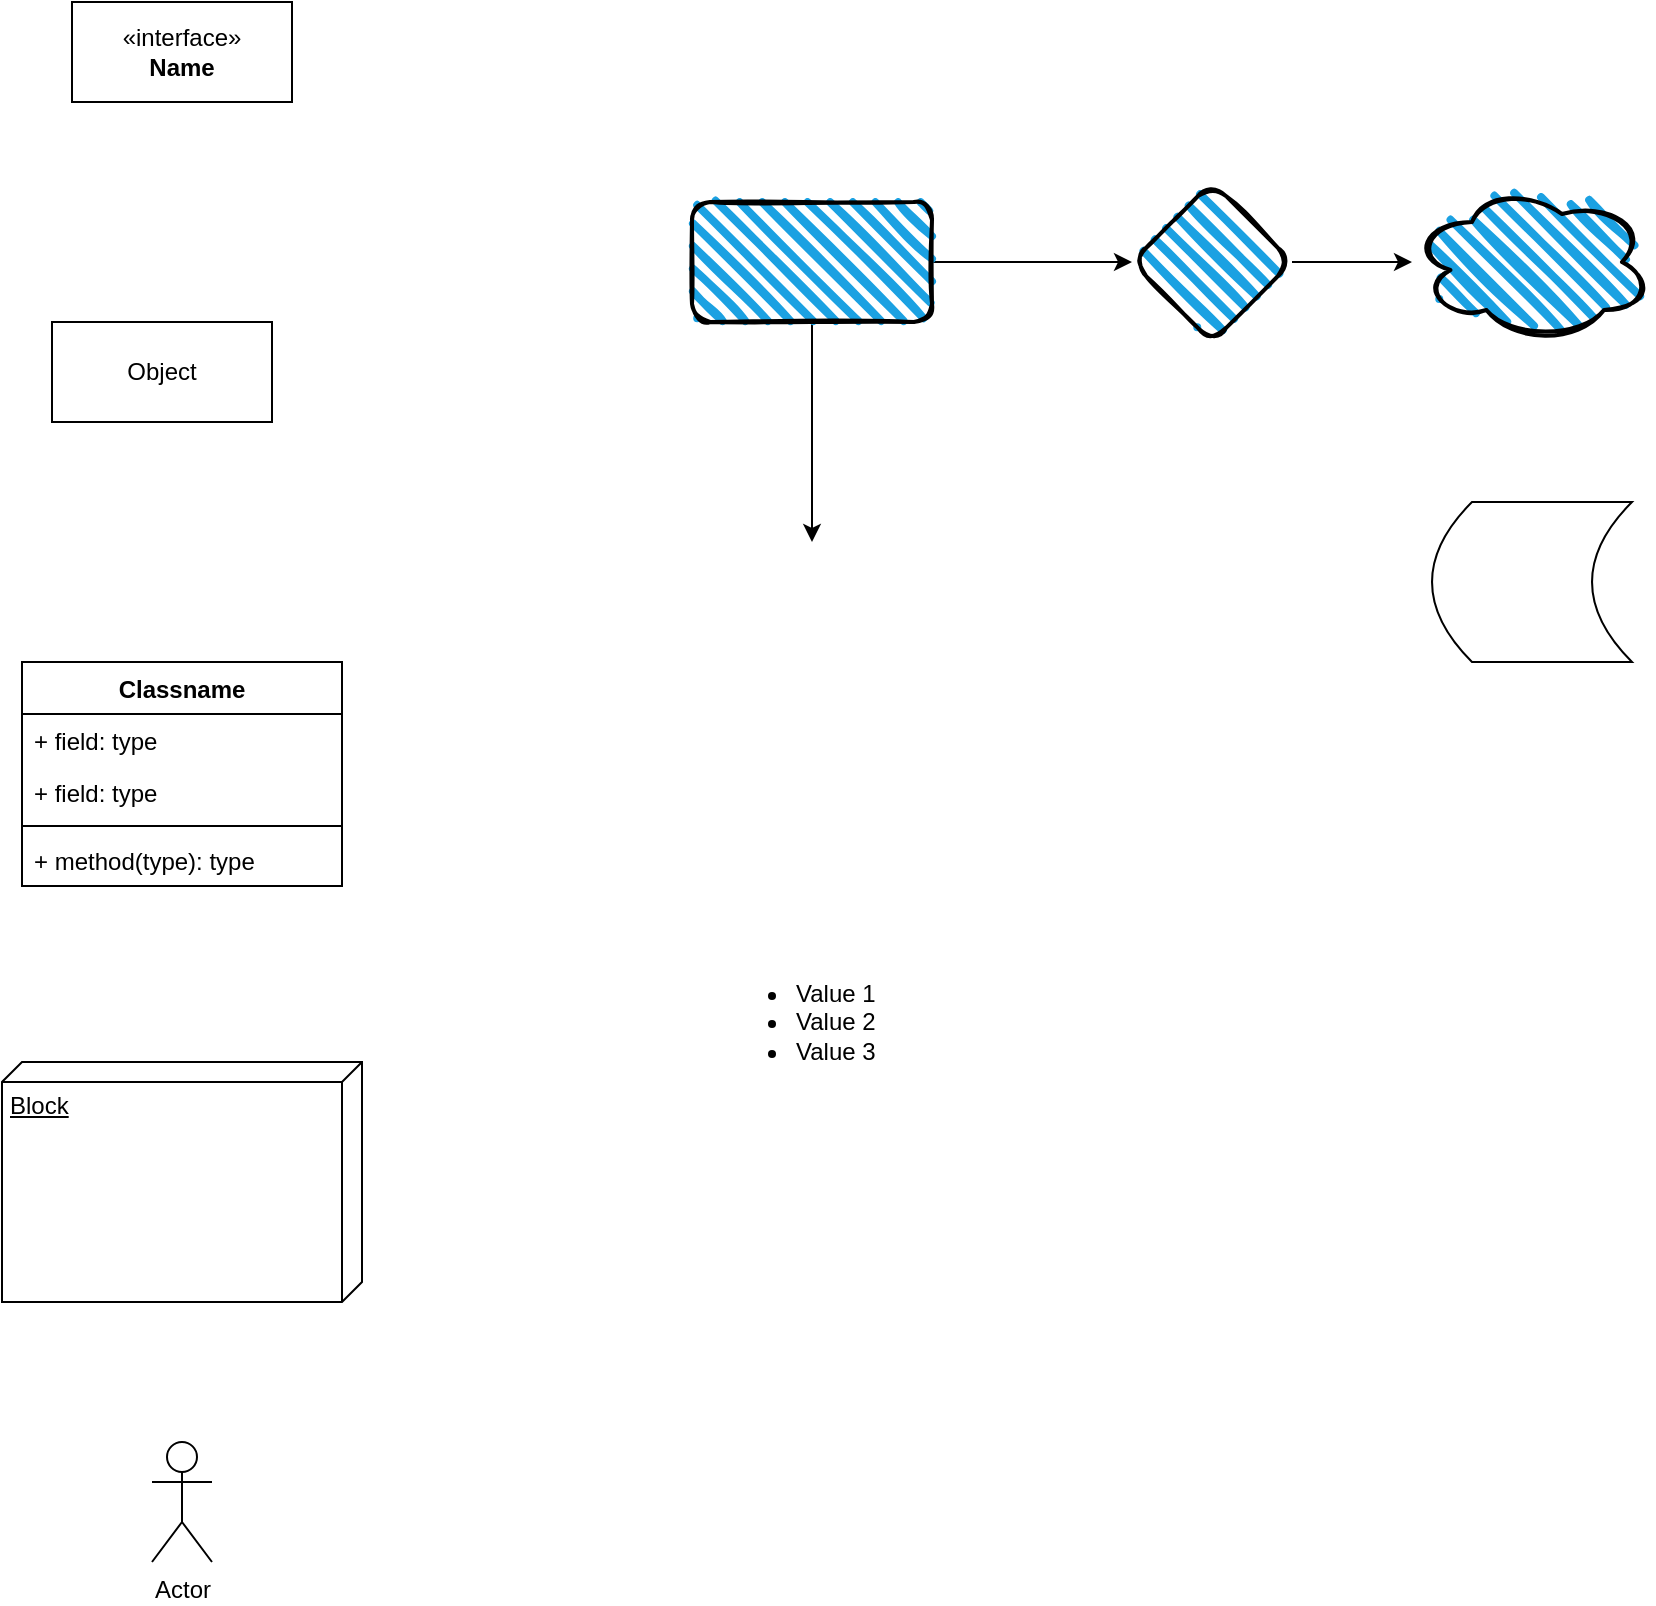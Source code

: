 <mxfile version="26.1.3">
  <diagram name="第 1 页" id="fyGBeI7t3sa9vGeQ4amO">
    <mxGraphModel dx="2074" dy="1098" grid="1" gridSize="10" guides="1" tooltips="1" connect="1" arrows="1" fold="1" page="1" pageScale="1" pageWidth="827" pageHeight="1169" math="0" shadow="0">
      <root>
        <mxCell id="0" />
        <mxCell id="1" parent="0" />
        <mxCell id="Q-WBJ3NwqoDS9j6F_HiP-1" value="Object" style="html=1;whiteSpace=wrap;" vertex="1" parent="1">
          <mxGeometry x="240" y="250" width="110" height="50" as="geometry" />
        </mxCell>
        <mxCell id="Q-WBJ3NwqoDS9j6F_HiP-2" value="&amp;laquo;interface&amp;raquo;&lt;br&gt;&lt;b&gt;Name&lt;/b&gt;" style="html=1;whiteSpace=wrap;" vertex="1" parent="1">
          <mxGeometry x="250" y="90" width="110" height="50" as="geometry" />
        </mxCell>
        <mxCell id="Q-WBJ3NwqoDS9j6F_HiP-3" value="Classname" style="swimlane;fontStyle=1;align=center;verticalAlign=top;childLayout=stackLayout;horizontal=1;startSize=26;horizontalStack=0;resizeParent=1;resizeParentMax=0;resizeLast=0;collapsible=1;marginBottom=0;whiteSpace=wrap;html=1;" vertex="1" parent="1">
          <mxGeometry x="225" y="420" width="160" height="112" as="geometry" />
        </mxCell>
        <mxCell id="Q-WBJ3NwqoDS9j6F_HiP-4" value="+ field: type" style="text;strokeColor=none;fillColor=none;align=left;verticalAlign=top;spacingLeft=4;spacingRight=4;overflow=hidden;rotatable=0;points=[[0,0.5],[1,0.5]];portConstraint=eastwest;whiteSpace=wrap;html=1;" vertex="1" parent="Q-WBJ3NwqoDS9j6F_HiP-3">
          <mxGeometry y="26" width="160" height="26" as="geometry" />
        </mxCell>
        <mxCell id="Q-WBJ3NwqoDS9j6F_HiP-14" value="+ field: type" style="text;strokeColor=none;fillColor=none;align=left;verticalAlign=top;spacingLeft=4;spacingRight=4;overflow=hidden;rotatable=0;points=[[0,0.5],[1,0.5]];portConstraint=eastwest;whiteSpace=wrap;html=1;" vertex="1" parent="Q-WBJ3NwqoDS9j6F_HiP-3">
          <mxGeometry y="52" width="160" height="26" as="geometry" />
        </mxCell>
        <mxCell id="Q-WBJ3NwqoDS9j6F_HiP-5" value="" style="line;strokeWidth=1;fillColor=none;align=left;verticalAlign=middle;spacingTop=-1;spacingLeft=3;spacingRight=3;rotatable=0;labelPosition=right;points=[];portConstraint=eastwest;strokeColor=inherit;" vertex="1" parent="Q-WBJ3NwqoDS9j6F_HiP-3">
          <mxGeometry y="78" width="160" height="8" as="geometry" />
        </mxCell>
        <mxCell id="Q-WBJ3NwqoDS9j6F_HiP-6" value="+ method(type): type" style="text;strokeColor=none;fillColor=none;align=left;verticalAlign=top;spacingLeft=4;spacingRight=4;overflow=hidden;rotatable=0;points=[[0,0.5],[1,0.5]];portConstraint=eastwest;whiteSpace=wrap;html=1;" vertex="1" parent="Q-WBJ3NwqoDS9j6F_HiP-3">
          <mxGeometry y="86" width="160" height="26" as="geometry" />
        </mxCell>
        <mxCell id="Q-WBJ3NwqoDS9j6F_HiP-7" value="Block" style="verticalAlign=top;align=left;spacingTop=8;spacingLeft=2;spacingRight=12;shape=cube;size=10;direction=south;fontStyle=4;html=1;whiteSpace=wrap;" vertex="1" parent="1">
          <mxGeometry x="215" y="620" width="180" height="120" as="geometry" />
        </mxCell>
        <mxCell id="Q-WBJ3NwqoDS9j6F_HiP-9" style="edgeStyle=orthogonalEdgeStyle;rounded=0;orthogonalLoop=1;jettySize=auto;html=1;" edge="1" parent="1" source="Q-WBJ3NwqoDS9j6F_HiP-8">
          <mxGeometry relative="1" as="geometry">
            <mxPoint x="620" y="360" as="targetPoint" />
          </mxGeometry>
        </mxCell>
        <mxCell id="Q-WBJ3NwqoDS9j6F_HiP-11" value="" style="edgeStyle=orthogonalEdgeStyle;rounded=0;orthogonalLoop=1;jettySize=auto;html=1;" edge="1" parent="1" source="Q-WBJ3NwqoDS9j6F_HiP-8" target="Q-WBJ3NwqoDS9j6F_HiP-10">
          <mxGeometry relative="1" as="geometry" />
        </mxCell>
        <mxCell id="Q-WBJ3NwqoDS9j6F_HiP-8" value="" style="rounded=1;whiteSpace=wrap;html=1;strokeWidth=2;fillWeight=4;hachureGap=8;hachureAngle=45;fillColor=#1ba1e2;sketch=1;" vertex="1" parent="1">
          <mxGeometry x="560" y="190" width="120" height="60" as="geometry" />
        </mxCell>
        <mxCell id="Q-WBJ3NwqoDS9j6F_HiP-13" value="" style="edgeStyle=orthogonalEdgeStyle;rounded=0;orthogonalLoop=1;jettySize=auto;html=1;" edge="1" parent="1" source="Q-WBJ3NwqoDS9j6F_HiP-10" target="Q-WBJ3NwqoDS9j6F_HiP-12">
          <mxGeometry relative="1" as="geometry" />
        </mxCell>
        <mxCell id="Q-WBJ3NwqoDS9j6F_HiP-10" value="" style="rhombus;whiteSpace=wrap;html=1;fillColor=#1ba1e2;rounded=1;strokeWidth=2;fillWeight=4;hachureGap=8;hachureAngle=45;sketch=1;" vertex="1" parent="1">
          <mxGeometry x="780" y="180" width="80" height="80" as="geometry" />
        </mxCell>
        <mxCell id="Q-WBJ3NwqoDS9j6F_HiP-12" value="" style="ellipse;shape=cloud;whiteSpace=wrap;html=1;fillColor=#1ba1e2;rounded=1;strokeWidth=2;fillWeight=4;hachureGap=8;hachureAngle=45;sketch=1;" vertex="1" parent="1">
          <mxGeometry x="920" y="180" width="120" height="80" as="geometry" />
        </mxCell>
        <mxCell id="Q-WBJ3NwqoDS9j6F_HiP-15" value="&lt;ul&gt;&lt;li&gt;Value 1&lt;/li&gt;&lt;li&gt;Value 2&lt;/li&gt;&lt;li&gt;Value 3&lt;/li&gt;&lt;/ul&gt;" style="text;strokeColor=none;fillColor=none;html=1;whiteSpace=wrap;verticalAlign=middle;overflow=hidden;" vertex="1" parent="1">
          <mxGeometry x="570" y="560" width="100" height="80" as="geometry" />
        </mxCell>
        <mxCell id="Q-WBJ3NwqoDS9j6F_HiP-16" value="Actor" style="shape=umlActor;verticalLabelPosition=bottom;verticalAlign=top;html=1;outlineConnect=0;" vertex="1" parent="1">
          <mxGeometry x="290" y="810" width="30" height="60" as="geometry" />
        </mxCell>
        <mxCell id="Q-WBJ3NwqoDS9j6F_HiP-17" value="" style="shape=dataStorage;whiteSpace=wrap;html=1;fixedSize=1;" vertex="1" parent="1">
          <mxGeometry x="930" y="340" width="100" height="80" as="geometry" />
        </mxCell>
      </root>
    </mxGraphModel>
  </diagram>
</mxfile>
